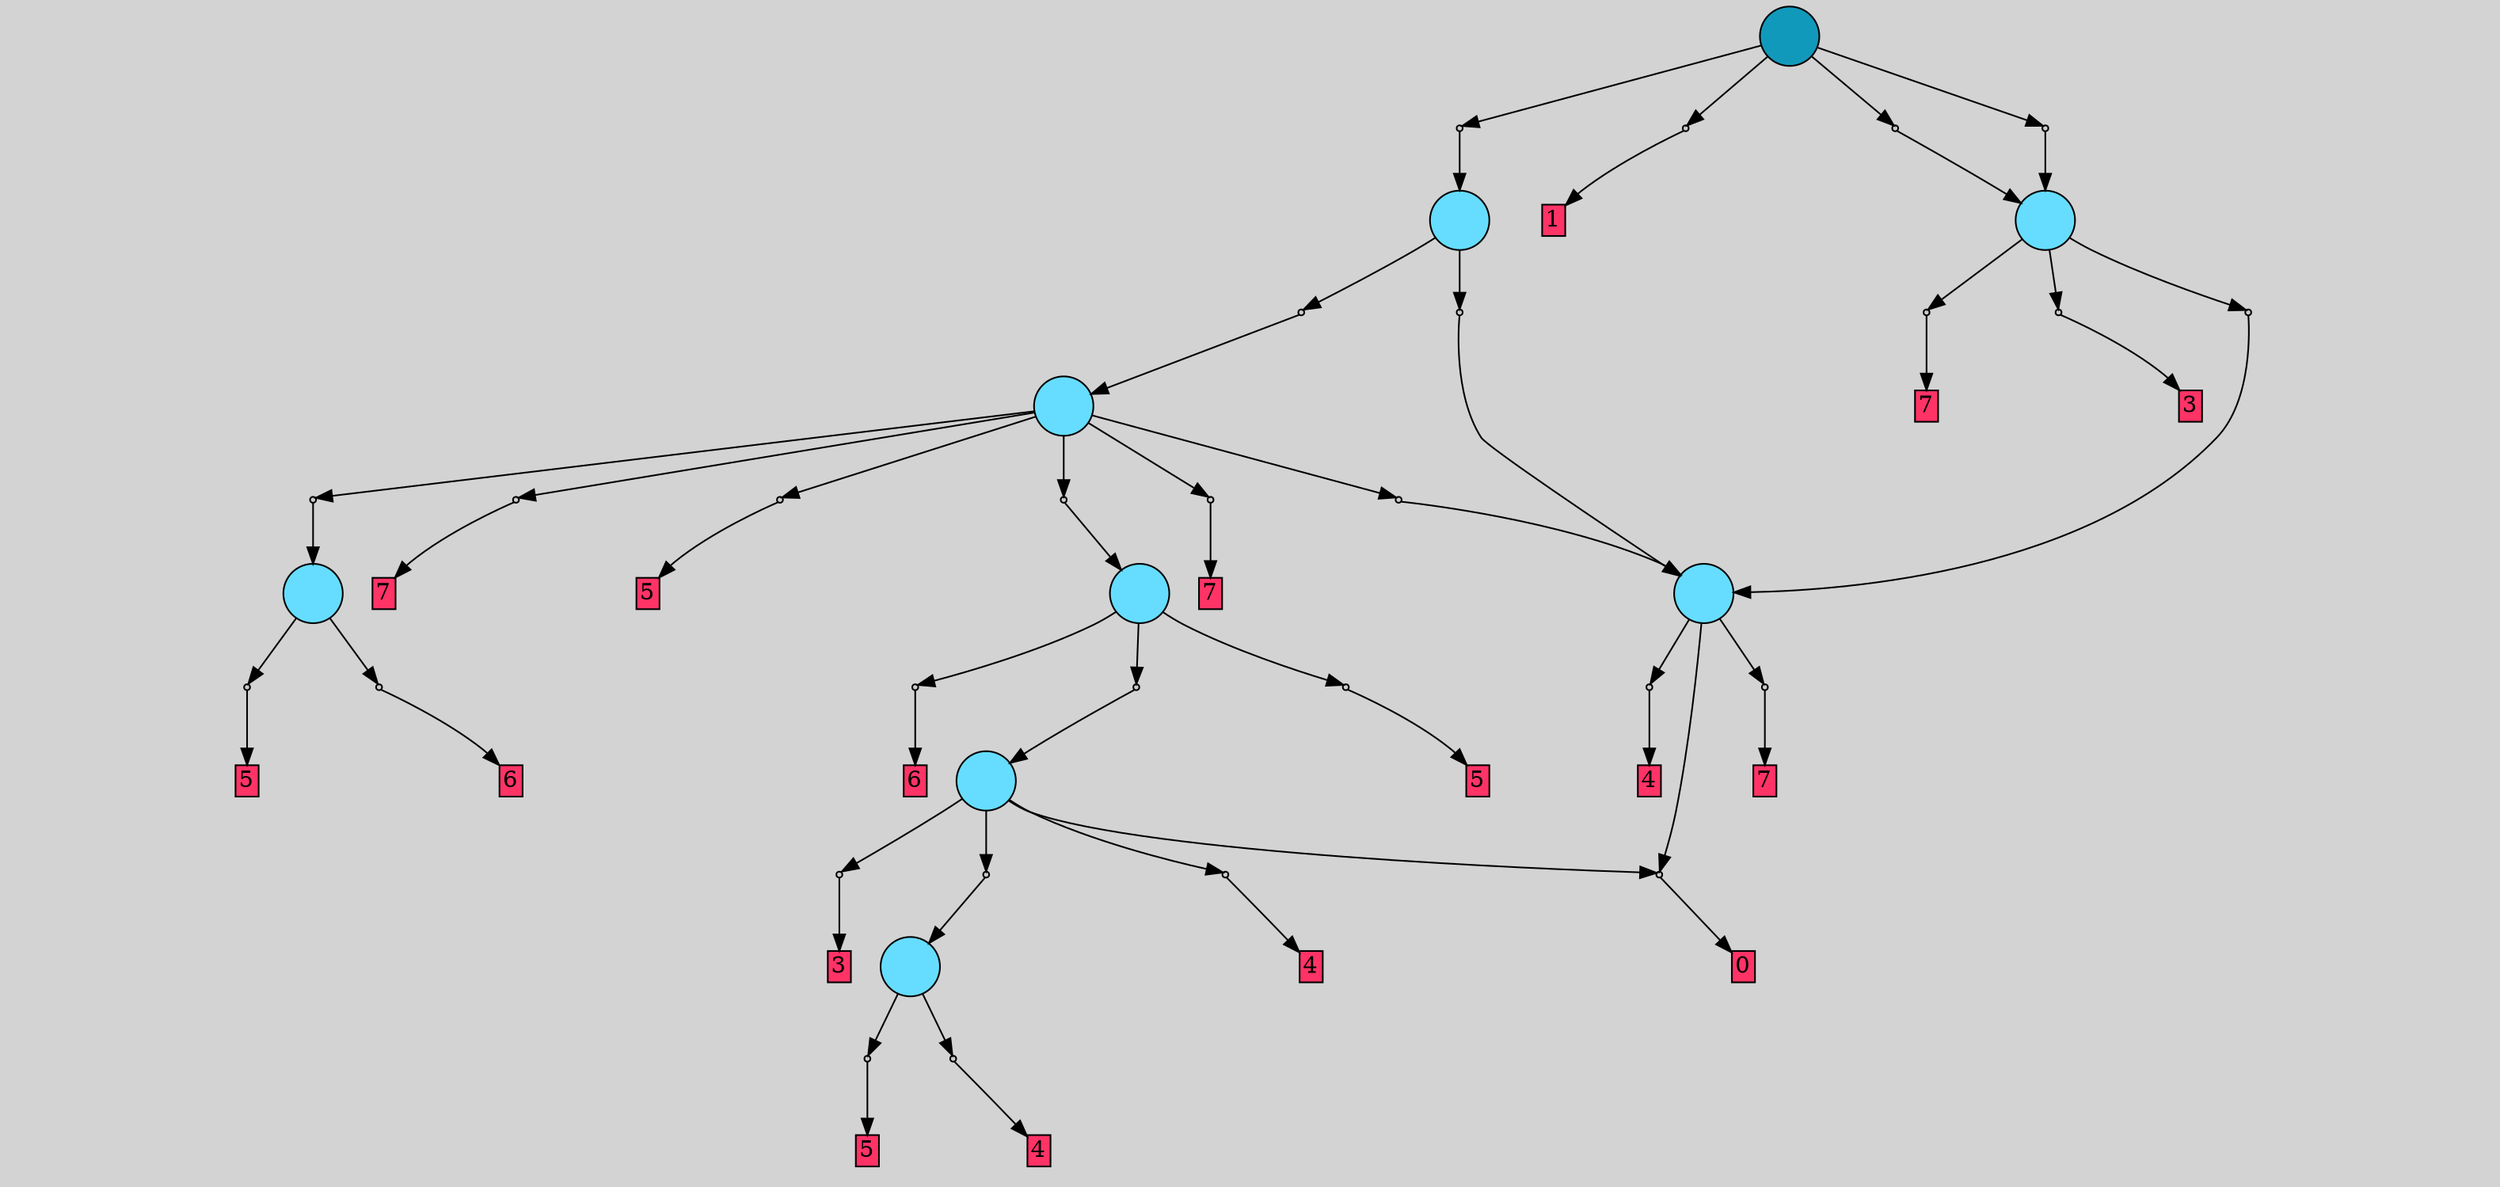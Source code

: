 // File exported with GEGELATI v1.3.1
// On the 2024-04-12 16:06:43
// With the File::TPGGraphDotExporter
digraph{
	graph[pad = "0.212, 0.055" bgcolor = lightgray]
	node[shape=circle style = filled label = ""]
		T0 [fillcolor="#66ddff"]
		T1 [fillcolor="#66ddff"]
		T2 [fillcolor="#66ddff"]
		T3 [fillcolor="#66ddff"]
		T4 [fillcolor="#66ddff"]
		T5 [fillcolor="#66ddff"]
		T6 [fillcolor="#66ddff"]
		T7 [fillcolor="#66ddff"]
		T8 [fillcolor="#1199bb"]
		P0 [fillcolor="#cccccc" shape=point] //
		I0 [shape=box style=invis label="1|0&3|4#1|1&#92;n"]
		P0 -> I0[style=invis]
		A0 [fillcolor="#ff3366" shape=box margin=0.03 width=0 height=0 label="5"]
		T0 -> P0 -> A0
		P1 [fillcolor="#cccccc" shape=point] //
		I1 [shape=box style=invis label=""]
		P1 -> I1[style=invis]
		A1 [fillcolor="#ff3366" shape=box margin=0.03 width=0 height=0 label="4"]
		T0 -> P1 -> A1
		P2 [fillcolor="#cccccc" shape=point] //
		I2 [shape=box style=invis label="0|0&0|4#1|6&#92;n"]
		P2 -> I2[style=invis]
		A2 [fillcolor="#ff3366" shape=box margin=0.03 width=0 height=0 label="0"]
		T1 -> P2 -> A2
		P3 [fillcolor="#cccccc" shape=point] //
		I3 [shape=box style=invis label="1|0&3|4#1|1&#92;n"]
		P3 -> I3[style=invis]
		A3 [fillcolor="#ff3366" shape=box margin=0.03 width=0 height=0 label="7"]
		T1 -> P3 -> A3
		P4 [fillcolor="#cccccc" shape=point] //
		I4 [shape=box style=invis label=""]
		P4 -> I4[style=invis]
		A4 [fillcolor="#ff3366" shape=box margin=0.03 width=0 height=0 label="4"]
		T1 -> P4 -> A4
		P5 [fillcolor="#cccccc" shape=point] //
		I5 [shape=box style=invis label="1|0&3|2#0|3&#92;n"]
		P5 -> I5[style=invis]
		A5 [fillcolor="#ff3366" shape=box margin=0.03 width=0 height=0 label="5"]
		T2 -> P5 -> A5
		P6 [fillcolor="#cccccc" shape=point] //
		I6 [shape=box style=invis label="6|1&0|5#0|5&#92;n3|0&0|1#4|3&#92;n"]
		P6 -> I6[style=invis]
		A6 [fillcolor="#ff3366" shape=box margin=0.03 width=0 height=0 label="6"]
		T2 -> P6 -> A6
		P7 [fillcolor="#cccccc" shape=point] //
		I7 [shape=box style=invis label="0|0&3|7#2|3&#92;n"]
		P7 -> I7[style=invis]
		A7 [fillcolor="#ff3366" shape=box margin=0.03 width=0 height=0 label="3"]
		T3 -> P7 -> A7
		T3 -> P2
		P8 [fillcolor="#cccccc" shape=point] //
		I8 [shape=box style=invis label="5|0&4|1#1|1&#92;n"]
		P8 -> I8[style=invis]
		T3 -> P8 -> T0
		P9 [fillcolor="#cccccc" shape=point] //
		I9 [shape=box style=invis label=""]
		P9 -> I9[style=invis]
		A8 [fillcolor="#ff3366" shape=box margin=0.03 width=0 height=0 label="4"]
		T3 -> P9 -> A8
		P10 [fillcolor="#cccccc" shape=point] //
		I10 [shape=box style=invis label="1|0&3|2#0|3&#92;n"]
		P10 -> I10[style=invis]
		T4 -> P10 -> T3
		P11 [fillcolor="#cccccc" shape=point] //
		I11 [shape=box style=invis label="5|0&4|1#1|1&#92;n"]
		P11 -> I11[style=invis]
		A9 [fillcolor="#ff3366" shape=box margin=0.03 width=0 height=0 label="5"]
		T4 -> P11 -> A9
		P12 [fillcolor="#cccccc" shape=point] //
		I12 [shape=box style=invis label=""]
		P12 -> I12[style=invis]
		A10 [fillcolor="#ff3366" shape=box margin=0.03 width=0 height=0 label="6"]
		T4 -> P12 -> A10
		P13 [fillcolor="#cccccc" shape=point] //
		I13 [shape=box style=invis label="6|0&3|2#0|6&#92;n"]
		P13 -> I13[style=invis]
		A11 [fillcolor="#ff3366" shape=box margin=0.03 width=0 height=0 label="3"]
		T5 -> P13 -> A11
		P14 [fillcolor="#cccccc" shape=point] //
		I14 [shape=box style=invis label="4|0&3|7#4|4&#92;n"]
		P14 -> I14[style=invis]
		T5 -> P14 -> T1
		P15 [fillcolor="#cccccc" shape=point] //
		I15 [shape=box style=invis label="6|0&3|4#3|4&#92;n"]
		P15 -> I15[style=invis]
		A12 [fillcolor="#ff3366" shape=box margin=0.03 width=0 height=0 label="7"]
		T5 -> P15 -> A12
		P16 [fillcolor="#cccccc" shape=point] //
		I16 [shape=box style=invis label="2|0&1|3#3|3&#92;n"]
		P16 -> I16[style=invis]
		T6 -> P16 -> T4
		P17 [fillcolor="#cccccc" shape=point] //
		I17 [shape=box style=invis label="1|0&3|5#1|1&#92;n"]
		P17 -> I17[style=invis]
		T6 -> P17 -> T2
		P18 [fillcolor="#cccccc" shape=point] //
		I18 [shape=box style=invis label="5|2&0|5#1|3&#92;n1|0&0|2#3|4&#92;n"]
		P18 -> I18[style=invis]
		A13 [fillcolor="#ff3366" shape=box margin=0.03 width=0 height=0 label="7"]
		T6 -> P18 -> A13
		P19 [fillcolor="#cccccc" shape=point] //
		I19 [shape=box style=invis label="1|0&3|2#0|3&#92;n"]
		P19 -> I19[style=invis]
		A14 [fillcolor="#ff3366" shape=box margin=0.03 width=0 height=0 label="5"]
		T6 -> P19 -> A14
		P20 [fillcolor="#cccccc" shape=point] //
		I20 [shape=box style=invis label="6|0&0|0#0|7&#92;n"]
		P20 -> I20[style=invis]
		T6 -> P20 -> T1
		P21 [fillcolor="#cccccc" shape=point] //
		I21 [shape=box style=invis label="1|0&0|4#1|4&#92;n"]
		P21 -> I21[style=invis]
		A15 [fillcolor="#ff3366" shape=box margin=0.03 width=0 height=0 label="7"]
		T6 -> P21 -> A15
		P22 [fillcolor="#cccccc" shape=point] //
		I22 [shape=box style=invis label="5|5&3|6#2|2&#92;n3|0&0|5#3|3&#92;n"]
		P22 -> I22[style=invis]
		T7 -> P22 -> T1
		P23 [fillcolor="#cccccc" shape=point] //
		I23 [shape=box style=invis label="1|0&4|7#2|0&#92;n"]
		P23 -> I23[style=invis]
		T7 -> P23 -> T6
		P24 [fillcolor="#cccccc" shape=point] //
		I24 [shape=box style=invis label="1|0&0|7#4|4&#92;n"]
		P24 -> I24[style=invis]
		T8 -> P24 -> T7
		P25 [fillcolor="#cccccc" shape=point] //
		I25 [shape=box style=invis label="3|0&3|7#2|3&#92;n"]
		P25 -> I25[style=invis]
		A16 [fillcolor="#ff3366" shape=box margin=0.03 width=0 height=0 label="1"]
		T8 -> P25 -> A16
		P26 [fillcolor="#cccccc" shape=point] //
		I26 [shape=box style=invis label="6|0&3|4#3|2&#92;n"]
		P26 -> I26[style=invis]
		T8 -> P26 -> T5
		P27 [fillcolor="#cccccc" shape=point] //
		I27 [shape=box style=invis label="3|0&3|1#3|0&#92;n"]
		P27 -> I27[style=invis]
		T8 -> P27 -> T5
		{ rank= same T8 }
}
